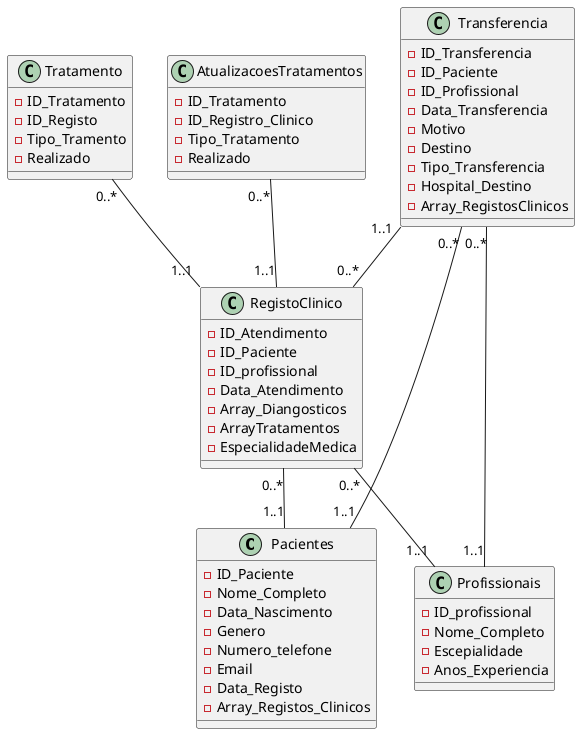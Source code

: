@startuml ModelacoaBD

/'Neste caso nao será necessario todos os dados do registo
clinicos no paciente apenas o ID, data e secalhar
o que diz que tem uma condição Crónica de ativa

Se calhar até no final nem é preciso ter armazenado os 
registos clinicos e só preciso sim fazer o lookup e depois
fazer um addField, que dependendo dos registos Clinicos
que ele tem é adicionado o tipo de paciente que ele tem
'/
class Pacientes {
    - ID_Paciente
    - Nome_Completo
    - Data_Nascimento
    - Genero 
    - Numero_telefone
    - Email
    - Data_Registo
    - Array_Registos_Clinicos
}

class Profissionais {
    - ID_profissional
    - Nome_Completo
    - Escepialidade
    - Anos_Experiencia
}

/'
 O array de diagnosticos possui estes dados:
 - Tipo_Diagnostico
 - Codigo_CID10
 - Descricao_Diagnostico'/
class RegistoClinico {
    - ID_Atendimento
    - ID_Paciente
    - ID_profissional
    - Data_Atendimento
    - Array_Diangosticos
    - ArrayTratamentos
    - EspecialidadeMedica
}

RegistoClinico "0..*" -- "1..1" Pacientes
RegistoClinico "0..*" -- "1..1" Profissionais

/'Os Registos clinicos fomos buscar 
atraces da conexão entre as transferencias
e registos clinicosm pois ambos têm o 
campo ID_Paciente'/

/'O Array de Registos clinicos vai ter
apenas os registos clinicos que obdecem
ao que e pedido no xml'/
class Transferencia {
    - ID_Transferencia
    - ID_Paciente
    - ID_Profissional
    - Data_Transferencia
    - Motivo 
    - Destino 
    - Tipo_Transferencia
    - Hospital_Destino 
    -Array_RegistosClinicos
}

Transferencia "0..*" --- "1..1" Pacientes
Transferencia "0..*" --- "1..1" Profissionais
Transferencia "1..1" -- "0..*" RegistoClinico

class Tratamento {
    - ID_Tratamento 
    - ID_Registo
    - Tipo_Tramento 
    - Realizado 
}

Tratamento "0..*" -- "1..1" RegistoClinico

class AtualizacoesTratamentos {
    - ID_Tratamento
    - ID_Registro_Clinico
    - Tipo_Tratamento
    - Realizado
}

AtualizacoesTratamentos "0..*" -- "1..1" RegistoClinico

@enduml